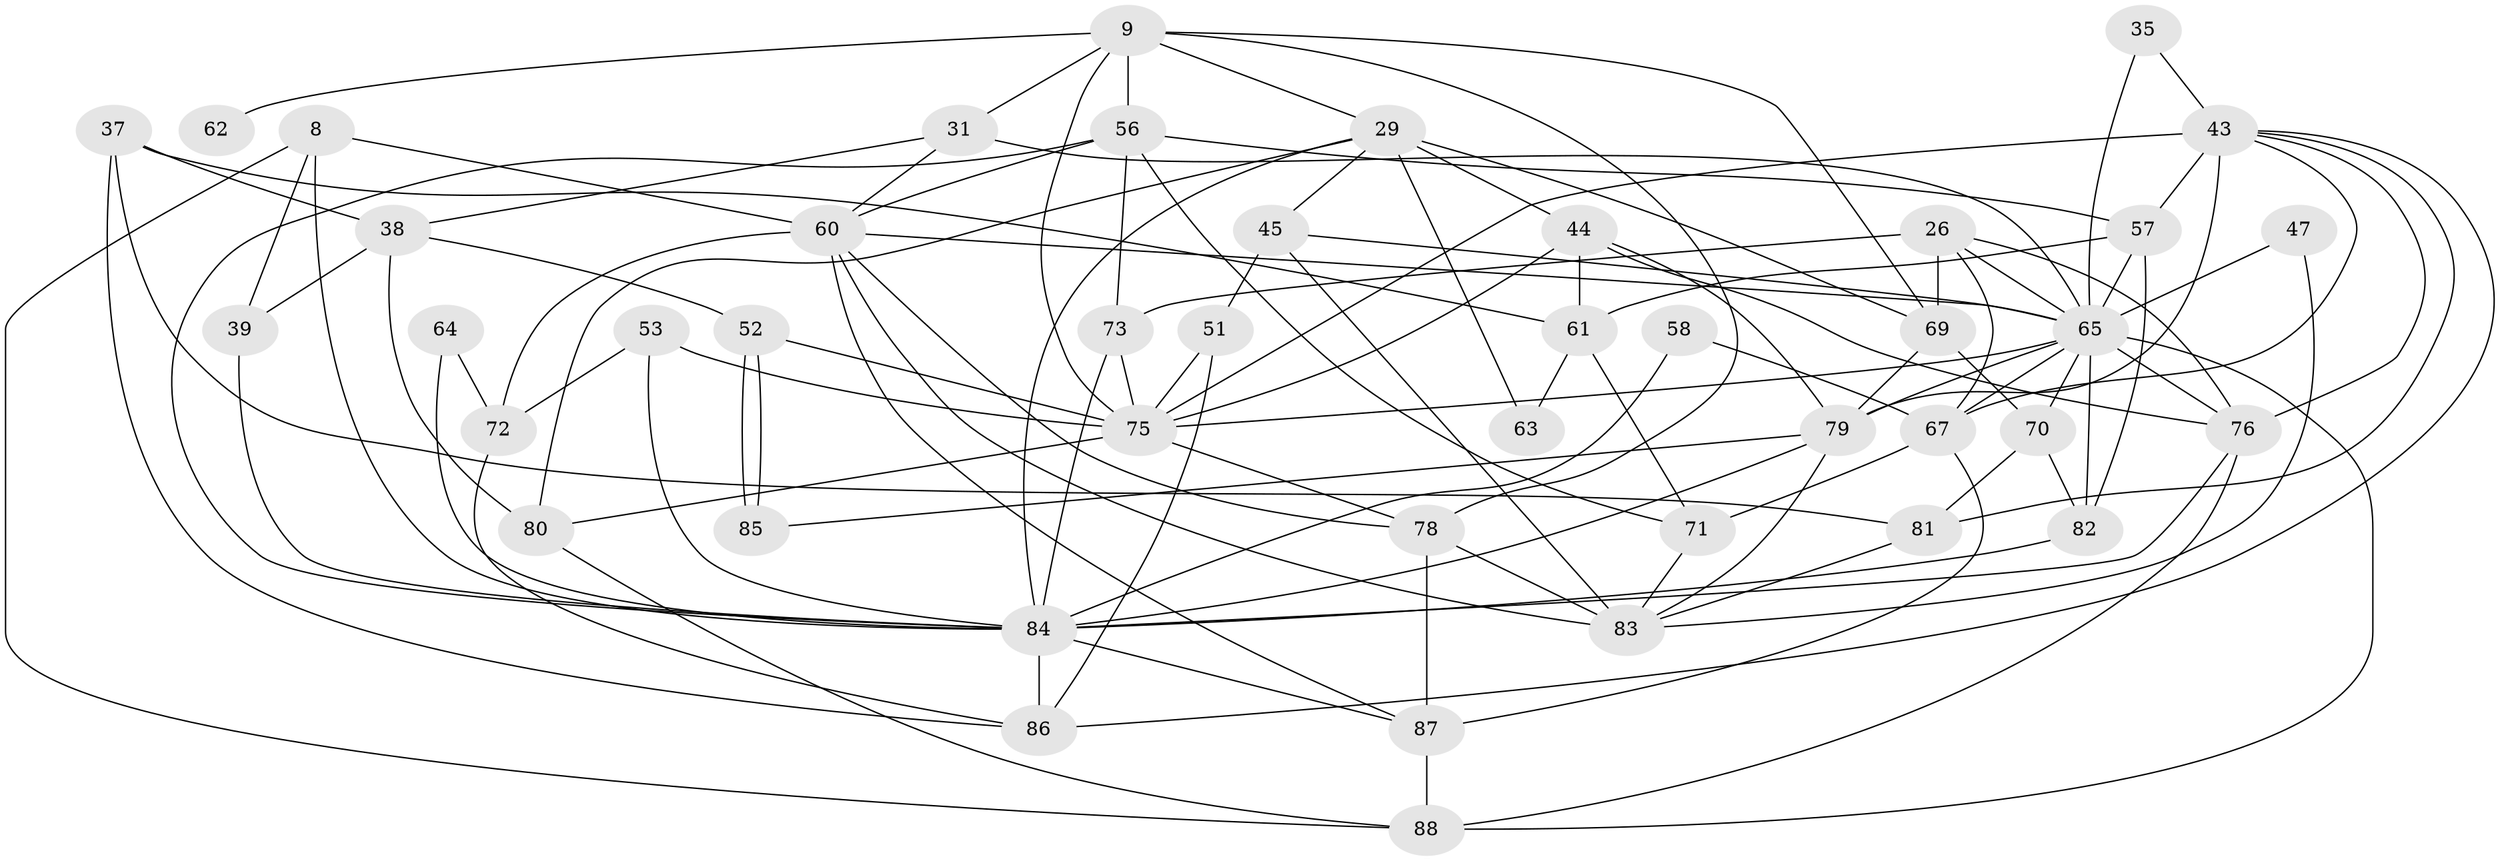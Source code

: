 // original degree distribution, {4: 0.32954545454545453, 2: 0.13636363636363635, 3: 0.25, 6: 0.10227272727272728, 5: 0.125, 8: 0.022727272727272728, 7: 0.03409090909090909}
// Generated by graph-tools (version 1.1) at 2025/52/03/09/25 04:52:13]
// undirected, 44 vertices, 110 edges
graph export_dot {
graph [start="1"]
  node [color=gray90,style=filled];
  8;
  9 [super="+6"];
  26;
  29 [super="+12+21"];
  31;
  35;
  37;
  38;
  39 [super="+24"];
  43 [super="+15+33+42"];
  44 [super="+7"];
  45;
  47;
  51 [super="+23"];
  52;
  53;
  56 [super="+18"];
  57;
  58;
  60 [super="+41+59"];
  61 [super="+22"];
  62;
  63;
  64;
  65 [super="+4+27+54"];
  67 [super="+49"];
  69 [super="+48+55"];
  70;
  71;
  72 [super="+30"];
  73;
  75 [super="+34+32+20"];
  76 [super="+28"];
  78 [super="+50"];
  79 [super="+68"];
  80;
  81;
  82 [super="+36"];
  83 [super="+66"];
  84 [super="+74+77"];
  85;
  86;
  87 [super="+16"];
  88 [super="+46"];
  8 -- 39 [weight=2];
  8 -- 60;
  8 -- 88;
  8 -- 84;
  9 -- 31;
  9 -- 56 [weight=3];
  9 -- 62 [weight=2];
  9 -- 69;
  9 -- 75;
  9 -- 78 [weight=2];
  9 -- 29;
  26 -- 67 [weight=2];
  26 -- 73;
  26 -- 76;
  26 -- 65;
  26 -- 69;
  29 -- 44 [weight=2];
  29 -- 45;
  29 -- 80;
  29 -- 84;
  29 -- 63;
  29 -- 69;
  31 -- 60;
  31 -- 38;
  31 -- 65 [weight=2];
  35 -- 65;
  35 -- 43;
  37 -- 86;
  37 -- 38;
  37 -- 61;
  37 -- 81;
  38 -- 80;
  38 -- 52;
  38 -- 39;
  39 -- 84;
  43 -- 81;
  43 -- 76;
  43 -- 67;
  43 -- 86;
  43 -- 79;
  43 -- 57;
  43 -- 75 [weight=2];
  44 -- 76 [weight=2];
  44 -- 61;
  44 -- 79;
  44 -- 75;
  45 -- 51;
  45 -- 65;
  45 -- 83;
  47 -- 65;
  47 -- 83;
  51 -- 86;
  51 -- 75 [weight=2];
  52 -- 85;
  52 -- 85;
  52 -- 75;
  53 -- 75;
  53 -- 72;
  53 -- 84;
  56 -- 73;
  56 -- 71;
  56 -- 57;
  56 -- 60 [weight=2];
  56 -- 84;
  57 -- 61;
  57 -- 65;
  57 -- 82;
  58 -- 67;
  58 -- 84;
  60 -- 83;
  60 -- 87;
  60 -- 65;
  60 -- 72 [weight=2];
  60 -- 78;
  61 -- 63;
  61 -- 71;
  64 -- 72;
  64 -- 84;
  65 -- 76;
  65 -- 67;
  65 -- 75;
  65 -- 70 [weight=2];
  65 -- 88;
  65 -- 79 [weight=2];
  65 -- 82;
  67 -- 71;
  67 -- 87;
  69 -- 70;
  69 -- 79 [weight=2];
  70 -- 81;
  70 -- 82;
  71 -- 83;
  72 -- 86;
  73 -- 75;
  73 -- 84;
  75 -- 78 [weight=2];
  75 -- 80;
  76 -- 88;
  76 -- 84 [weight=2];
  78 -- 83 [weight=2];
  78 -- 87 [weight=2];
  79 -- 85;
  79 -- 83;
  79 -- 84 [weight=2];
  80 -- 88;
  81 -- 83;
  82 -- 84;
  84 -- 87;
  84 -- 86;
  87 -- 88;
}
